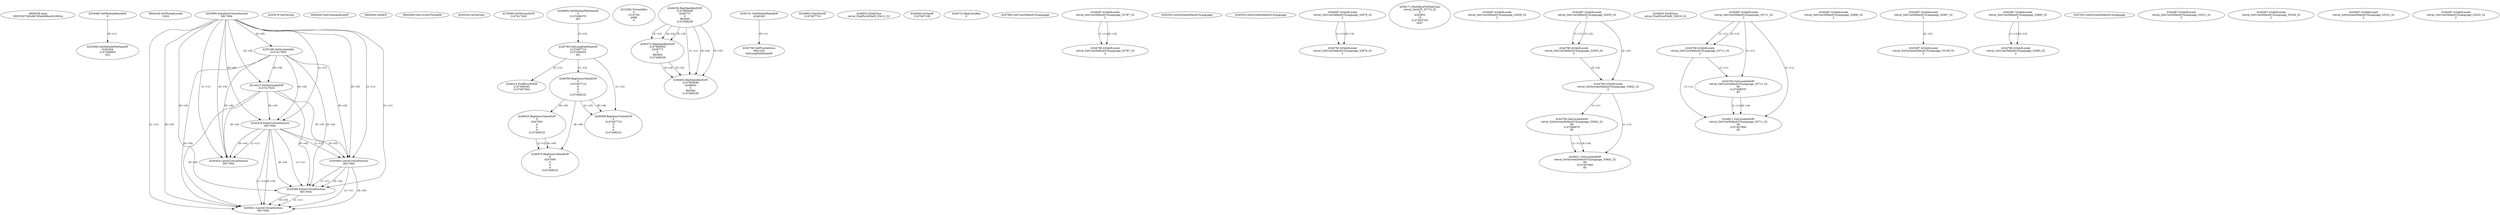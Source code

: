 // Global SCDG with merge call
digraph {
	0 [label="6850628.main
000352b73d5c8b7d5eb0dfecd2c3042a"]
	1 [label="4254480.GetModuleHandleW
0"]
	2 [label="6844434.SetThreadLocale
1024"]
	3 [label="4243965.InitializeCriticalSection
6917004"]
	4 [label="4243979.GetVersion
"]
	5 [label="4250188.GetSystemInfo
2147417660"]
	3 -> 5 [label="(0-->0)"]
	6 [label="6844540.GetCommandLineW
"]
	7 [label="4214413.GetStartupInfoW
2147417624"]
	3 -> 7 [label="(0-->0)"]
	5 -> 7 [label="(0-->0)"]
	8 [label="6844560.GetACP
"]
	9 [label="6844580.GetCurrentThreadId
"]
	10 [label="4250204.GetVersion
"]
	11 [label="4276690.GetVersionExW
2147417420"]
	12 [label="4243306.GetModuleFileNameW
4194304
2147408904
522"]
	1 -> 12 [label="(0-->1)"]
	13 [label="4248064.GetModuleFileNameW
0
2147408370
261"]
	14 [label="4215383.VirtualAlloc
0
1310704
4096
4"]
	15 [label="4246338.RegOpenKeyExW
2147483649
4246772
0
983065
2147408236"]
	16 [label="4246372.RegOpenKeyExW
2147483650
4246772
0
983065
2147408236"]
	15 -> 16 [label="(2-->2)"]
	15 -> 16 [label="(4-->4)"]
	15 -> 16 [label="(5-->5)"]
	17 [label="4245741.GetModuleHandleW
4246160"]
	18 [label="4245758.GetProcAddress
9441320
GetLongPathNameW"]
	17 -> 18 [label="(0-->1)"]
	19 [label="4245785.GetLongPathNameW
2147407710
2147406542
261"]
	13 -> 19 [label="(3-->3)"]
	20 [label="4245683.CharNextW
2147407716"]
	21 [label="4246014.FindFirstFileW
2147406542
2147407064"]
	19 -> 21 [label="(2-->1)"]
	22 [label="4246032.FindClose
retval_FindFirstFileW_33412_32"]
	23 [label="4246044.lstrlenW
2147407108"]
	24 [label="4246556.RegQueryValueExW
0
2147407710
0
0
0
2147408232"]
	19 -> 24 [label="(1-->2)"]
	25 [label="4246635.RegQueryValueExW
0
4247000
0
0
0
2147408232"]
	24 -> 25 [label="(6-->6)"]
	26 [label="4246722.RegCloseKey
0"]
	27 [label="4247883.GetUserDefaultUILanguage
"]
	28 [label="4245418.EnterCriticalSection
6917004"]
	3 -> 28 [label="(1-->1)"]
	3 -> 28 [label="(0-->0)"]
	5 -> 28 [label="(0-->0)"]
	7 -> 28 [label="(0-->0)"]
	29 [label="4245469.LeaveCriticalSection
6917004"]
	3 -> 29 [label="(1-->1)"]
	28 -> 29 [label="(1-->1)"]
	3 -> 29 [label="(0-->0)"]
	5 -> 29 [label="(0-->0)"]
	7 -> 29 [label="(0-->0)"]
	28 -> 29 [label="(0-->0)"]
	30 [label="4245487.IsValidLocale
retval_GetUserDefaultUILanguage_33787_32
2"]
	31 [label="4244766.IsValidLocale
retval_GetUserDefaultUILanguage_33787_32
2"]
	30 -> 31 [label="(1-->1)"]
	30 -> 31 [label="(2-->2)"]
	32 [label="4245525.GetSystemDefaultUILanguage
"]
	33 [label="4245552.GetSystemDefaultUILanguage
"]
	34 [label="4245487.IsValidLocale
retval_GetUserDefaultUILanguage_32879_32
2"]
	35 [label="4244766.IsValidLocale
retval_GetUserDefaultUILanguage_32879_32
2"]
	34 -> 35 [label="(1-->1)"]
	34 -> 35 [label="(2-->2)"]
	36 [label="4250171.MultiByteToWideChar
retval_GetACP_32774_32
0
4243852
13
2147403704
2047"]
	37 [label="4245487.IsValidLocale
retval_GetUserDefaultUILanguage_32928_32
2"]
	38 [label="4246676.RegQueryValueExW
0
4247000
0
0
0
2147408232"]
	25 -> 38 [label="(2-->2)"]
	24 -> 38 [label="(6-->6)"]
	25 -> 38 [label="(6-->6)"]
	39 [label="4245487.IsValidLocale
retval_GetUserDefaultUILanguage_32955_32
2"]
	40 [label="4244766.IsValidLocale
retval_GetUserDefaultUILanguage_32955_32
2"]
	39 -> 40 [label="(1-->1)"]
	39 -> 40 [label="(2-->2)"]
	41 [label="4244766.IsValidLocale
retval_GetSystemDefaultUILanguage_33842_32
2"]
	39 -> 41 [label="(2-->2)"]
	40 -> 41 [label="(2-->2)"]
	42 [label="4244794.GetLocaleInfoW
retval_GetSystemDefaultUILanguage_33842_32
89
2147408070
85"]
	41 -> 42 [label="(1-->1)"]
	43 [label="4244811.GetLocaleInfoW
retval_GetSystemDefaultUILanguage_33842_32
90
2147407900
85"]
	41 -> 43 [label="(1-->1)"]
	42 -> 43 [label="(1-->1)"]
	42 -> 43 [label="(4-->4)"]
	44 [label="4246032.FindClose
retval_FindFirstFileW_32816_32"]
	45 [label="4245487.IsValidLocale
retval_GetUserDefaultUILanguage_33711_32
2"]
	46 [label="4244766.IsValidLocale
retval_GetUserDefaultUILanguage_33711_32
2"]
	45 -> 46 [label="(1-->1)"]
	45 -> 46 [label="(2-->2)"]
	47 [label="4244794.GetLocaleInfoW
retval_GetUserDefaultUILanguage_33711_32
89
2147408070
85"]
	45 -> 47 [label="(1-->1)"]
	46 -> 47 [label="(1-->1)"]
	48 [label="4244811.GetLocaleInfoW
retval_GetUserDefaultUILanguage_33711_32
90
2147407900
85"]
	45 -> 48 [label="(1-->1)"]
	46 -> 48 [label="(1-->1)"]
	47 -> 48 [label="(1-->1)"]
	47 -> 48 [label="(4-->4)"]
	49 [label="4246599.RegQueryValueExW
0
2147407710
0
0
0
2147408232"]
	19 -> 49 [label="(1-->2)"]
	24 -> 49 [label="(2-->2)"]
	24 -> 49 [label="(6-->6)"]
	50 [label="4245487.IsValidLocale
retval_GetUserDefaultUILanguage_32896_32
2"]
	51 [label="4245487.IsValidLocale
retval_GetUserDefaultUILanguage_32967_32
2"]
	52 [label="4245487.IsValidLocale
retval_GetUserDefaultUILanguage_32895_32
2"]
	53 [label="4245580.EnterCriticalSection
6917004"]
	3 -> 53 [label="(1-->1)"]
	28 -> 53 [label="(1-->1)"]
	29 -> 53 [label="(1-->1)"]
	3 -> 53 [label="(0-->0)"]
	5 -> 53 [label="(0-->0)"]
	7 -> 53 [label="(0-->0)"]
	28 -> 53 [label="(0-->0)"]
	29 -> 53 [label="(0-->0)"]
	54 [label="4245621.LeaveCriticalSection
6917004"]
	3 -> 54 [label="(1-->1)"]
	28 -> 54 [label="(1-->1)"]
	29 -> 54 [label="(1-->1)"]
	53 -> 54 [label="(1-->1)"]
	3 -> 54 [label="(0-->0)"]
	5 -> 54 [label="(0-->0)"]
	7 -> 54 [label="(0-->0)"]
	28 -> 54 [label="(0-->0)"]
	29 -> 54 [label="(0-->0)"]
	53 -> 54 [label="(0-->0)"]
	55 [label="4247923.GetSystemDefaultUILanguage
"]
	56 [label="4245487.IsValidLocale
retval_GetSystemDefaultUILanguage_33159_32
2"]
	51 -> 56 [label="(2-->2)"]
	57 [label="4244766.IsValidLocale
retval_GetUserDefaultUILanguage_32895_32
2"]
	52 -> 57 [label="(1-->1)"]
	52 -> 57 [label="(2-->2)"]
	58 [label="4246402.RegOpenKeyExW
2147483649
4246832
0
983065
2147408236"]
	15 -> 58 [label="(1-->1)"]
	15 -> 58 [label="(4-->4)"]
	16 -> 58 [label="(4-->4)"]
	15 -> 58 [label="(5-->5)"]
	16 -> 58 [label="(5-->5)"]
	59 [label="4245487.IsValidLocale
retval_GetUserDefaultUILanguage_33321_32
2"]
	60 [label="4245487.IsValidLocale
retval_GetUserDefaultUILanguage_33354_32
2"]
	61 [label="4245454.LeaveCriticalSection
6917004"]
	3 -> 61 [label="(1-->1)"]
	28 -> 61 [label="(1-->1)"]
	3 -> 61 [label="(0-->0)"]
	5 -> 61 [label="(0-->0)"]
	7 -> 61 [label="(0-->0)"]
	28 -> 61 [label="(0-->0)"]
	62 [label="4245487.IsValidLocale
retval_GetSystemDefaultUILanguage_33531_32
2"]
	63 [label="4245487.IsValidLocale
retval_GetUserDefaultUILanguage_33225_32
2"]
}
